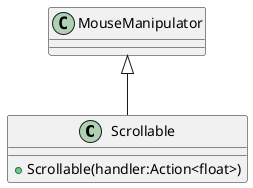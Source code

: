 @startuml
class Scrollable {
    + Scrollable(handler:Action<float>)
}
MouseManipulator <|-- Scrollable
@enduml
